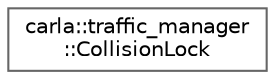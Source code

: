 digraph "类继承关系图"
{
 // INTERACTIVE_SVG=YES
 // LATEX_PDF_SIZE
  bgcolor="transparent";
  edge [fontname=Helvetica,fontsize=10,labelfontname=Helvetica,labelfontsize=10];
  node [fontname=Helvetica,fontsize=10,shape=box,height=0.2,width=0.4];
  rankdir="LR";
  Node0 [id="Node000000",label="carla::traffic_manager\l::CollisionLock",height=0.2,width=0.4,color="grey40", fillcolor="white", style="filled",URL="$d4/dbc/structcarla_1_1traffic__manager_1_1CollisionLock.html",tooltip=" "];
}
